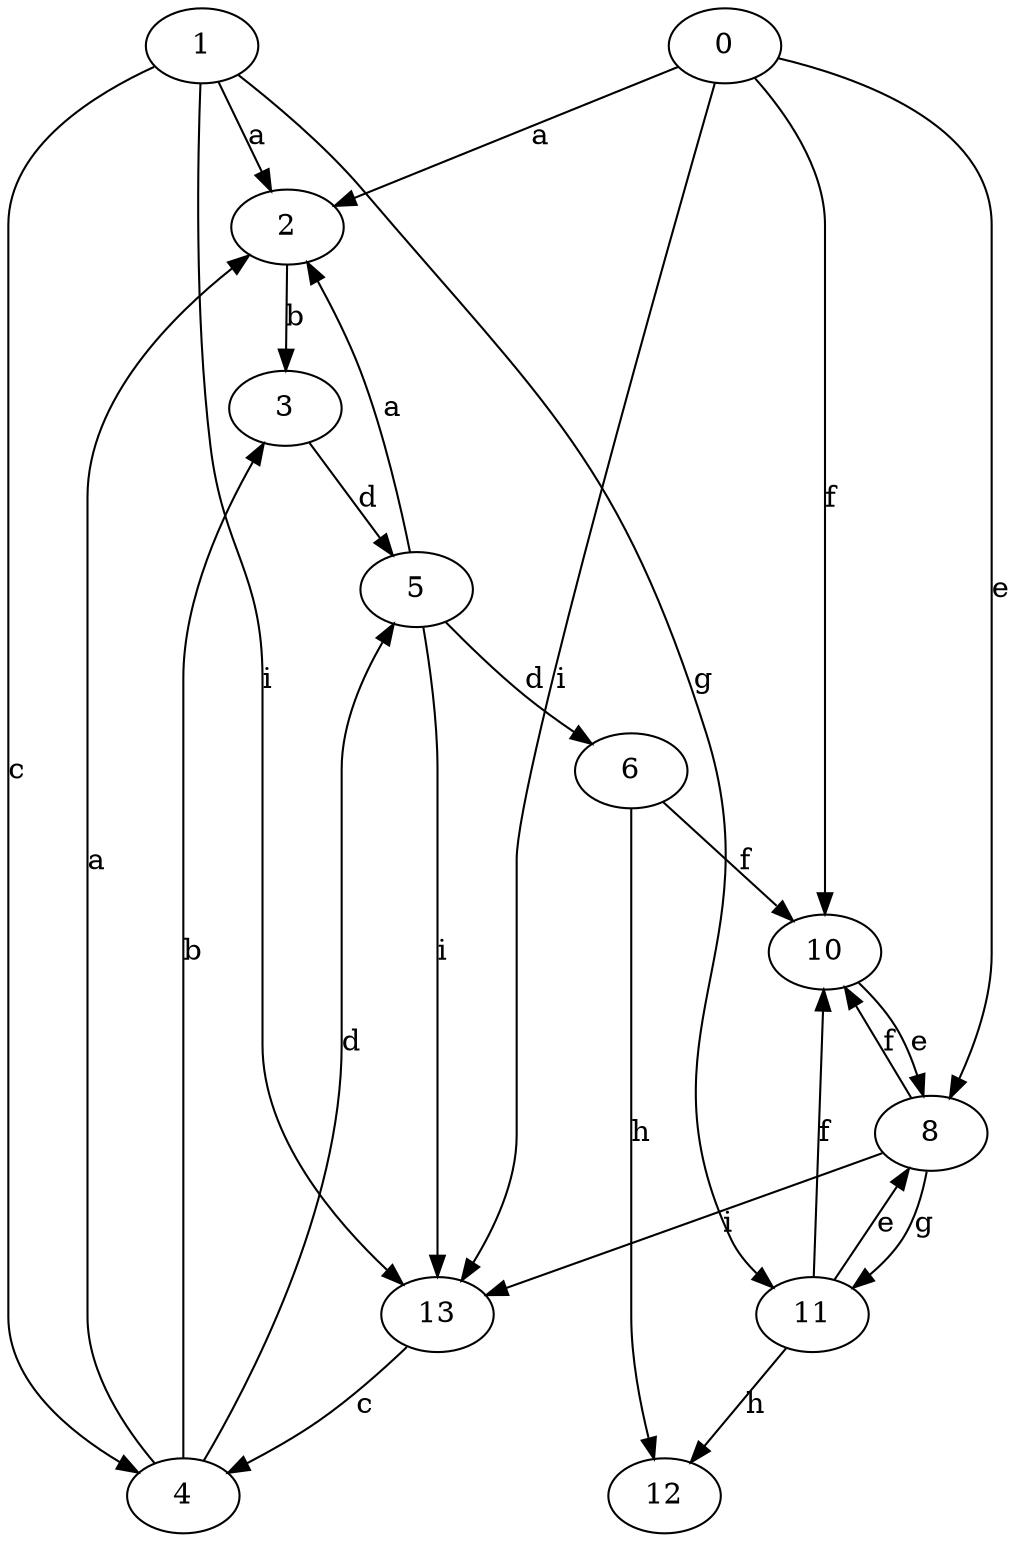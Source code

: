 strict digraph  {
2;
0;
3;
4;
5;
6;
8;
1;
10;
11;
12;
13;
2 -> 3  [label=b];
0 -> 2  [label=a];
0 -> 8  [label=e];
0 -> 10  [label=f];
0 -> 13  [label=i];
3 -> 5  [label=d];
4 -> 2  [label=a];
4 -> 3  [label=b];
4 -> 5  [label=d];
5 -> 2  [label=a];
5 -> 6  [label=d];
5 -> 13  [label=i];
6 -> 10  [label=f];
6 -> 12  [label=h];
8 -> 10  [label=f];
8 -> 11  [label=g];
8 -> 13  [label=i];
1 -> 2  [label=a];
1 -> 4  [label=c];
1 -> 11  [label=g];
1 -> 13  [label=i];
10 -> 8  [label=e];
11 -> 8  [label=e];
11 -> 10  [label=f];
11 -> 12  [label=h];
13 -> 4  [label=c];
}
